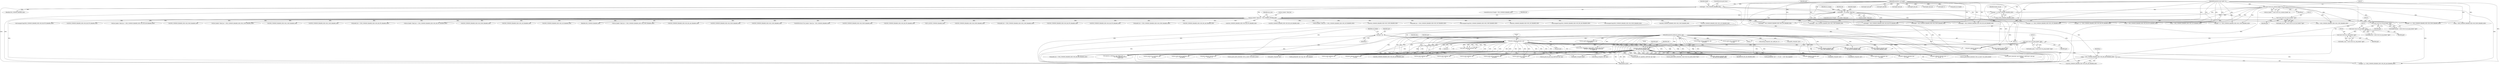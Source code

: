 digraph "0_tcpdump_3b32029db354cbc875127869d9b12a9addc75b50@pointer" {
"1000658" [label="(Call,p + (ISIS_COMMON_HEADER_SIZE+ISIS_IIH_LAN_HEADER_SIZE))"];
"1000154" [label="(MethodParameterIn,const uint8_t *p)"];
"1000196" [label="(Call,(const struct isis_common_header *)p)"];
"1000323" [label="(Call,isis_header->fixed_len < ISIS_COMMON_HEADER_SIZE)"];
"1000304" [label="(Call,length < isis_header->fixed_len)"];
"1000203" [label="(Call,length < ISIS_COMMON_HEADER_SIZE)"];
"1000155" [label="(MethodParameterIn,u_int length)"];
"1000644" [label="(Call,print_unknown_data(ndo, pptr, \"\n\t  \", ISIS_IIH_LAN_HEADER_SIZE))"];
"1000492" [label="(Call,print_unknown_data(ndo, optr, \"\n\t\", 8))"];
"1000153" [label="(MethodParameterIn,netdissect_options *ndo)"];
"1000191" [label="(Call,optr = p)"];
"1000234" [label="(Call,(const struct isis_psnp_header *)pptr)"];
"1000229" [label="(Call,(const struct isis_csnp_header *)pptr)"];
"1000224" [label="(Call,(const struct isis_lsp_header *)pptr)"];
"1000219" [label="(Call,(const struct isis_iih_ptp_header *)pptr)"];
"1000214" [label="(Call,(const struct isis_iih_lan_header *)pptr)"];
"1000207" [label="(Call,pptr = p+(ISIS_COMMON_HEADER_SIZE))"];
"1000203" [label="(Call,length < ISIS_COMMON_HEADER_SIZE)"];
"1000312" [label="(Identifier,ndo)"];
"1001189" [label="(Call,p + (ISIS_COMMON_HEADER_SIZE+ISIS_CSNP_HEADER_SIZE))"];
"1000739" [label="(Call,length=pdu_len)"];
"1000232" [label="(Call,header_psnp = (const struct isis_psnp_header *)pptr)"];
"1000524" [label="(Call,ISIS_COMMON_HEADER_SIZE+ISIS_IIH_LAN_HEADER_SIZE)"];
"1000331" [label="(Identifier,ndo)"];
"1001182" [label="(Call,packet_len -= (ISIS_COMMON_HEADER_SIZE+ISIS_CSNP_HEADER_SIZE))"];
"1000646" [label="(Identifier,pptr)"];
"1000644" [label="(Call,print_unknown_data(ndo, pptr, \"\n\t  \", ISIS_IIH_LAN_HEADER_SIZE))"];
"1000648" [label="(Identifier,ISIS_IIH_LAN_HEADER_SIZE)"];
"1000204" [label="(Identifier,length)"];
"1000192" [label="(Identifier,optr)"];
"1001175" [label="(Call,print_unknown_data(ndo, pptr, \"\n\t  \", ISIS_CSNP_HEADER_SIZE))"];
"1000213" [label="(Identifier,header_iih_lan)"];
"1000194" [label="(Call,isis_header = (const struct isis_common_header *)p)"];
"1000799" [label="(Call,ISIS_COMMON_HEADER_SIZE+ISIS_IIH_PTP_HEADER_SIZE)"];
"1000509" [label="(Call,ISIS_COMMON_HEADER_SIZE+ISIS_IIH_LAN_HEADER_SIZE)"];
"1003083" [label="(MethodReturn,RET)"];
"1000792" [label="(Call,ISIS_COMMON_HEADER_SIZE+ISIS_IIH_PTP_HEADER_SIZE)"];
"1000832" [label="(Call,length < ISIS_COMMON_HEADER_SIZE+ISIS_LSP_HEADER_SIZE)"];
"1001077" [label="(Call,ISIS_COMMON_HEADER_SIZE+ISIS_CSNP_HEADER_SIZE)"];
"1001295" [label="(Call,print_unknown_data(ndo, pptr, \"\n\t  \", ISIS_PSNP_HEADER_SIZE))"];
"1000658" [label="(Call,p + (ISIS_COMMON_HEADER_SIZE+ISIS_IIH_LAN_HEADER_SIZE))"];
"1000492" [label="(Call,print_unknown_data(ndo, optr, \"\n\t\", 8))"];
"1002324" [label="(Call,ipaddr_string(ndo, tptr))"];
"1000797" [label="(Call,p + (ISIS_COMMON_HEADER_SIZE+ISIS_IIH_PTP_HEADER_SIZE))"];
"1000495" [label="(Literal,\"\n\t\")"];
"1002342" [label="(Call,fn_printzp(ndo, tptr, tmp, ndo->ndo_snapend))"];
"1001798" [label="(Call,isis_print_extd_ip_reach(ndo, tptr, \"\n\t      \", AF_INET))"];
"1000195" [label="(Identifier,isis_header)"];
"1000224" [label="(Call,(const struct isis_lsp_header *)pptr)"];
"1000666" [label="(Call,isis_header->fixed_len != (ISIS_COMMON_HEADER_SIZE+ISIS_IIH_PTP_HEADER_SIZE))"];
"1001311" [label="(Call,ISIS_COMMON_HEADER_SIZE+ISIS_PSNP_HEADER_SIZE)"];
"1001571" [label="(Call,isis_print_ext_is_reach(ndo, tptr, \"\n\t      \", tlv_type))"];
"1001049" [label="(Call,p + (ISIS_COMMON_HEADER_SIZE+ISIS_LSP_HEADER_SIZE))"];
"1000156" [label="(Block,)"];
"1001304" [label="(Call,ISIS_COMMON_HEADER_SIZE+ISIS_PSNP_HEADER_SIZE)"];
"1001226" [label="(Call,length < ISIS_COMMON_HEADER_SIZE+ISIS_PSNP_HEADER_SIZE)"];
"1001302" [label="(Call,packet_len -= (ISIS_COMMON_HEADER_SIZE+ISIS_PSNP_HEADER_SIZE))"];
"1002995" [label="(Call,print_unknown_data(ndo, tptr, \"\n\t\t\", tmp))"];
"1000196" [label="(Call,(const struct isis_common_header *)p)"];
"1000155" [label="(MethodParameterIn,u_int length)"];
"1000493" [label="(Identifier,ndo)"];
"1001047" [label="(Call,pptr = p + (ISIS_COMMON_HEADER_SIZE+ISIS_LSP_HEADER_SIZE))"];
"1000344" [label="(Identifier,max_area)"];
"1000535" [label="(Call,ISIS_COMMON_HEADER_SIZE+ISIS_IIH_LAN_HEADER_SIZE)"];
"1000806" [label="(Call,isis_header->fixed_len != (ISIS_COMMON_HEADER_SIZE+ISIS_LSP_HEADER_SIZE))"];
"1000643" [label="(Call,!print_unknown_data(ndo, pptr, \"\n\t  \", ISIS_IIH_LAN_HEADER_SIZE))"];
"1000206" [label="(ControlStructure,goto trunc;)"];
"1001933" [label="(Call,fn_printzp(ndo, tptr + 1, tlv_len - 1, ndo->ndo_snapend))"];
"1001843" [label="(Call,isis_print_mtid(ndo, tptr, \"\n\t      \"))"];
"1002653" [label="(Call,isis_print_mtid(ndo, tptr, \"\n\t      \"))"];
"1000207" [label="(Call,pptr = p+(ISIS_COMMON_HEADER_SIZE))"];
"1001739" [label="(Call,isis_print_tlv_ip_reach(ndo, pptr, \"\n\t      \", tlv_len))"];
"1000660" [label="(Call,ISIS_COMMON_HEADER_SIZE+ISIS_IIH_LAN_HEADER_SIZE)"];
"1001984" [label="(Call,signature_verify(ndo, optr, length, tptr + 1,\n                                            isis_clear_checksum_lifetime,\n                                            header_lsp))"];
"1001191" [label="(Call,ISIS_COMMON_HEADER_SIZE+ISIS_CSNP_HEADER_SIZE)"];
"1002790" [label="(Call,print_unknown_data(ndo, tptr, \"\n\t      \", tlv_len - 1))"];
"1001042" [label="(Call,packet_len -= (ISIS_COMMON_HEADER_SIZE+ISIS_LSP_HEADER_SIZE))"];
"1001684" [label="(Call,isis_print_metric_block(ndo, &tlv_is_reach->isis_metric_block))"];
"1002920" [label="(Call,isonsap_string(ndo, tptr, prefix_len / 2))"];
"1001075" [label="(Call,(unsigned long)(ISIS_COMMON_HEADER_SIZE+ISIS_CSNP_HEADER_SIZE))"];
"1001271" [label="(Call,length=pdu_len)"];
"1002441" [label="(Call,ipaddr_string(ndo, tptr))"];
"1000834" [label="(Call,ISIS_COMMON_HEADER_SIZE+ISIS_LSP_HEADER_SIZE)"];
"1000305" [label="(Identifier,length)"];
"1000651" [label="(Call,packet_len -= (ISIS_COMMON_HEADER_SIZE+ISIS_IIH_LAN_HEADER_SIZE))"];
"1000645" [label="(Identifier,ndo)"];
"1000153" [label="(MethodParameterIn,netdissect_options *ndo)"];
"1000221" [label="(Identifier,pptr)"];
"1000522" [label="(Call,(unsigned long)(ISIS_COMMON_HEADER_SIZE+ISIS_IIH_LAN_HEADER_SIZE))"];
"1001215" [label="(Call,(unsigned long)(ISIS_COMMON_HEADER_SIZE+ISIS_PSNP_HEADER_SIZE))"];
"1000915" [label="(Call,osi_print_cksum(ndo, (const uint8_t *)header_lsp->lsp_id,\n                        EXTRACT_16BITS(header_lsp->checksum),\n                        12, length-12))"];
"1001035" [label="(Call,print_unknown_data(ndo, pptr, \"\n\t  \", ISIS_LSP_HEADER_SIZE))"];
"1001088" [label="(Call,ISIS_COMMON_HEADER_SIZE+ISIS_CSNP_HEADER_SIZE)"];
"1000810" [label="(Call,ISIS_COMMON_HEADER_SIZE+ISIS_LSP_HEADER_SIZE)"];
"1003035" [label="(Call,print_unknown_data(ndo, pptr, \"\n\t      \", tlv_len))"];
"1000217" [label="(Call,header_iih_ptp = (const struct isis_iih_ptp_header *)pptr)"];
"1000683" [label="(Call,(unsigned long)(ISIS_COMMON_HEADER_SIZE+ISIS_IIH_PTP_HEADER_SIZE))"];
"1000303" [label="(ControlStructure,if (length < isis_header->fixed_len))"];
"1001755" [label="(Call,isis_print_extd_ip_reach(ndo, tptr, \"\n\t      \", AF_INET))"];
"1002242" [label="(Call,isis_print_mt_port_cap_subtlv(ndo, tptr, tmp))"];
"1001333" [label="(Call,print_unknown_data(ndo, pptr, \"\n\t  \", length))"];
"1000653" [label="(Call,ISIS_COMMON_HEADER_SIZE+ISIS_IIH_LAN_HEADER_SIZE)"];
"1000154" [label="(MethodParameterIn,const uint8_t *p)"];
"1000226" [label="(Identifier,pptr)"];
"1000236" [label="(Identifier,pptr)"];
"1000795" [label="(Call,pptr = p + (ISIS_COMMON_HEADER_SIZE+ISIS_IIH_PTP_HEADER_SIZE))"];
"1000191" [label="(Call,optr = p)"];
"1000219" [label="(Call,(const struct isis_iih_ptp_header *)pptr)"];
"1000202" [label="(ControlStructure,if (length < ISIS_COMMON_HEADER_SIZE))"];
"1002414" [label="(Call,ipaddr_string(ndo, tptr))"];
"1000670" [label="(Call,ISIS_COMMON_HEADER_SIZE+ISIS_IIH_PTP_HEADER_SIZE)"];
"1001900" [label="(Call,ip6addr_string(ndo, tptr))"];
"1000505" [label="(Call,isis_header->fixed_len != (ISIS_COMMON_HEADER_SIZE+ISIS_IIH_LAN_HEADER_SIZE))"];
"1000659" [label="(Identifier,p)"];
"1001202" [label="(Call,ISIS_COMMON_HEADER_SIZE+ISIS_PSNP_HEADER_SIZE)"];
"1002576" [label="(Call,tptr-optr)"];
"1001058" [label="(Call,isis_header->fixed_len != (ISIS_COMMON_HEADER_SIZE+ISIS_CSNP_HEADER_SIZE))"];
"1000229" [label="(Call,(const struct isis_csnp_header *)pptr)"];
"1000222" [label="(Call,header_lsp = (const struct isis_lsp_header *)pptr)"];
"1000198" [label="(Identifier,p)"];
"1001062" [label="(Call,ISIS_COMMON_HEADER_SIZE+ISIS_CSNP_HEADER_SIZE)"];
"1002055" [label="(Call,print_unknown_data(ndo, tptr + 1, \"\n\t\t  \", tlv_len - 1))"];
"1000231" [label="(Identifier,pptr)"];
"1000656" [label="(Call,pptr = p + (ISIS_COMMON_HEADER_SIZE+ISIS_IIH_LAN_HEADER_SIZE))"];
"1001722" [label="(Call,isis_print_metric_block(ndo, &tlv_es_reach->isis_metric_block))"];
"1000208" [label="(Identifier,pptr)"];
"1002571" [label="(Call,osi_print_cksum(ndo, optr, EXTRACT_16BITS(tptr), tptr-optr,\n                length))"];
"1001427" [label="(Call,isonsap_string(ndo, tptr, alen))"];
"1000533" [label="(Call,length < ISIS_COMMON_HEADER_SIZE+ISIS_IIH_LAN_HEADER_SIZE)"];
"1000790" [label="(Call,packet_len -= (ISIS_COMMON_HEADER_SIZE+ISIS_IIH_PTP_HEADER_SIZE))"];
"1000234" [label="(Call,(const struct isis_psnp_header *)pptr)"];
"1000306" [label="(Call,isis_header->fixed_len)"];
"1000209" [label="(Call,p+(ISIS_COMMON_HEADER_SIZE))"];
"1001866" [label="(Call,isis_print_extd_ip_reach(ndo, tptr, \"\n\t      \", AF_INET6))"];
"1000494" [label="(Identifier,optr)"];
"1001187" [label="(Call,pptr = p + (ISIS_COMMON_HEADER_SIZE+ISIS_CSNP_HEADER_SIZE))"];
"1001307" [label="(Call,pptr = p + (ISIS_COMMON_HEADER_SIZE+ISIS_PSNP_HEADER_SIZE))"];
"1001044" [label="(Call,ISIS_COMMON_HEADER_SIZE+ISIS_LSP_HEADER_SIZE)"];
"1001051" [label="(Call,ISIS_COMMON_HEADER_SIZE+ISIS_LSP_HEADER_SIZE)"];
"1000887" [label="(Call,length=pdu_len)"];
"1000496" [label="(Literal,8)"];
"1000193" [label="(Identifier,p)"];
"1002287" [label="(Call,isis_print_mt_capability_subtlv(ndo, tptr, tmp))"];
"1000592" [label="(Call,length=pdu_len)"];
"1001131" [label="(Call,length=pdu_len)"];
"1000327" [label="(Identifier,ISIS_COMMON_HEADER_SIZE)"];
"1001198" [label="(Call,isis_header->fixed_len != (ISIS_COMMON_HEADER_SIZE+ISIS_PSNP_HEADER_SIZE))"];
"1000205" [label="(Identifier,ISIS_COMMON_HEADER_SIZE)"];
"1000927" [label="(Call,length-12)"];
"1002860" [label="(Call,isis_print_metric_block(ndo, (const struct isis_metric_block *)tptr))"];
"1000216" [label="(Identifier,pptr)"];
"1003018" [label="(Call,print_unknown_data(ndo, pptr, \"\n\t\t\", tlv_len))"];
"1000324" [label="(Call,isis_header->fixed_len)"];
"1001309" [label="(Call,p + (ISIS_COMMON_HEADER_SIZE+ISIS_PSNP_HEADER_SIZE))"];
"1000647" [label="(Literal,\"\n\t  \")"];
"1000323" [label="(Call,isis_header->fixed_len < ISIS_COMMON_HEADER_SIZE)"];
"1001217" [label="(Call,ISIS_COMMON_HEADER_SIZE+ISIS_PSNP_HEADER_SIZE)"];
"1000325" [label="(Identifier,isis_header)"];
"1001184" [label="(Call,ISIS_COMMON_HEADER_SIZE+ISIS_CSNP_HEADER_SIZE)"];
"1000491" [label="(Call,!print_unknown_data(ndo, optr, \"\n\t\", 8))"];
"1000322" [label="(ControlStructure,if (isis_header->fixed_len < ISIS_COMMON_HEADER_SIZE))"];
"1001086" [label="(Call,length < ISIS_COMMON_HEADER_SIZE+ISIS_CSNP_HEADER_SIZE)"];
"1001775" [label="(Call,isis_print_mtid(ndo, tptr, \"\n\t      \"))"];
"1000685" [label="(Call,ISIS_COMMON_HEADER_SIZE+ISIS_IIH_PTP_HEADER_SIZE)"];
"1000338" [label="(Call,(u_int)ISIS_COMMON_HEADER_SIZE)"];
"1000227" [label="(Call,header_csnp = (const struct isis_csnp_header *)pptr)"];
"1001228" [label="(Call,ISIS_COMMON_HEADER_SIZE+ISIS_PSNP_HEADER_SIZE)"];
"1000212" [label="(Call,header_iih_lan = (const struct isis_iih_lan_header *)pptr)"];
"1000304" [label="(Call,length < isis_header->fixed_len)"];
"1000694" [label="(Call,length < ISIS_COMMON_HEADER_SIZE+ISIS_IIH_PTP_HEADER_SIZE)"];
"1000188" [label="(Call,packet_len=length)"];
"1001543" [label="(Call,isis_print_mtid(ndo, tptr, \"\n\t      \"))"];
"1001627" [label="(Call,isis_print_ext_is_reach(ndo, tptr, \"\n\t      \", tlv_type))"];
"1002303" [label="(Call,ipaddr_string(ndo, pptr))"];
"1000783" [label="(Call,print_unknown_data(ndo, pptr, \"\n\t  \", ISIS_IIH_PTP_HEADER_SIZE))"];
"1000214" [label="(Call,(const struct isis_iih_lan_header *)pptr)"];
"1000696" [label="(Call,ISIS_COMMON_HEADER_SIZE+ISIS_IIH_PTP_HEADER_SIZE)"];
"1001823" [label="(Call,isis_print_extd_ip_reach(ndo, tptr, \"\n\t      \", AF_INET6))"];
"1001598" [label="(Call,isis_print_ext_is_reach(ndo, tptr, \"\n\t      \", tlv_type))"];
"1000658" -> "1000656"  [label="AST: "];
"1000658" -> "1000660"  [label="CFG: "];
"1000659" -> "1000658"  [label="AST: "];
"1000660" -> "1000658"  [label="AST: "];
"1000656" -> "1000658"  [label="CFG: "];
"1000658" -> "1003083"  [label="DDG: "];
"1000658" -> "1003083"  [label="DDG: "];
"1000154" -> "1000658"  [label="DDG: "];
"1000196" -> "1000658"  [label="DDG: "];
"1000323" -> "1000658"  [label="DDG: "];
"1000644" -> "1000658"  [label="DDG: "];
"1000154" -> "1000152"  [label="AST: "];
"1000154" -> "1003083"  [label="DDG: "];
"1000154" -> "1000191"  [label="DDG: "];
"1000154" -> "1000196"  [label="DDG: "];
"1000154" -> "1000207"  [label="DDG: "];
"1000154" -> "1000209"  [label="DDG: "];
"1000154" -> "1000656"  [label="DDG: "];
"1000154" -> "1000795"  [label="DDG: "];
"1000154" -> "1000797"  [label="DDG: "];
"1000154" -> "1001047"  [label="DDG: "];
"1000154" -> "1001049"  [label="DDG: "];
"1000154" -> "1001187"  [label="DDG: "];
"1000154" -> "1001189"  [label="DDG: "];
"1000154" -> "1001307"  [label="DDG: "];
"1000154" -> "1001309"  [label="DDG: "];
"1000196" -> "1000194"  [label="AST: "];
"1000196" -> "1000198"  [label="CFG: "];
"1000197" -> "1000196"  [label="AST: "];
"1000198" -> "1000196"  [label="AST: "];
"1000194" -> "1000196"  [label="CFG: "];
"1000196" -> "1003083"  [label="DDG: "];
"1000196" -> "1000194"  [label="DDG: "];
"1000196" -> "1000207"  [label="DDG: "];
"1000196" -> "1000209"  [label="DDG: "];
"1000196" -> "1000656"  [label="DDG: "];
"1000196" -> "1000795"  [label="DDG: "];
"1000196" -> "1000797"  [label="DDG: "];
"1000196" -> "1001047"  [label="DDG: "];
"1000196" -> "1001049"  [label="DDG: "];
"1000196" -> "1001187"  [label="DDG: "];
"1000196" -> "1001189"  [label="DDG: "];
"1000196" -> "1001307"  [label="DDG: "];
"1000196" -> "1001309"  [label="DDG: "];
"1000323" -> "1000322"  [label="AST: "];
"1000323" -> "1000327"  [label="CFG: "];
"1000324" -> "1000323"  [label="AST: "];
"1000327" -> "1000323"  [label="AST: "];
"1000331" -> "1000323"  [label="CFG: "];
"1000344" -> "1000323"  [label="CFG: "];
"1000323" -> "1003083"  [label="DDG: "];
"1000323" -> "1003083"  [label="DDG: "];
"1000323" -> "1003083"  [label="DDG: "];
"1000304" -> "1000323"  [label="DDG: "];
"1000203" -> "1000323"  [label="DDG: "];
"1000323" -> "1000338"  [label="DDG: "];
"1000323" -> "1000505"  [label="DDG: "];
"1000323" -> "1000505"  [label="DDG: "];
"1000323" -> "1000509"  [label="DDG: "];
"1000323" -> "1000522"  [label="DDG: "];
"1000323" -> "1000524"  [label="DDG: "];
"1000323" -> "1000533"  [label="DDG: "];
"1000323" -> "1000535"  [label="DDG: "];
"1000323" -> "1000651"  [label="DDG: "];
"1000323" -> "1000653"  [label="DDG: "];
"1000323" -> "1000656"  [label="DDG: "];
"1000323" -> "1000660"  [label="DDG: "];
"1000323" -> "1000666"  [label="DDG: "];
"1000323" -> "1000666"  [label="DDG: "];
"1000323" -> "1000670"  [label="DDG: "];
"1000323" -> "1000683"  [label="DDG: "];
"1000323" -> "1000685"  [label="DDG: "];
"1000323" -> "1000694"  [label="DDG: "];
"1000323" -> "1000696"  [label="DDG: "];
"1000323" -> "1000790"  [label="DDG: "];
"1000323" -> "1000792"  [label="DDG: "];
"1000323" -> "1000795"  [label="DDG: "];
"1000323" -> "1000797"  [label="DDG: "];
"1000323" -> "1000799"  [label="DDG: "];
"1000323" -> "1000806"  [label="DDG: "];
"1000323" -> "1000806"  [label="DDG: "];
"1000323" -> "1000810"  [label="DDG: "];
"1000323" -> "1000832"  [label="DDG: "];
"1000323" -> "1000834"  [label="DDG: "];
"1000323" -> "1001042"  [label="DDG: "];
"1000323" -> "1001044"  [label="DDG: "];
"1000323" -> "1001047"  [label="DDG: "];
"1000323" -> "1001049"  [label="DDG: "];
"1000323" -> "1001051"  [label="DDG: "];
"1000323" -> "1001058"  [label="DDG: "];
"1000323" -> "1001058"  [label="DDG: "];
"1000323" -> "1001062"  [label="DDG: "];
"1000323" -> "1001075"  [label="DDG: "];
"1000323" -> "1001077"  [label="DDG: "];
"1000323" -> "1001086"  [label="DDG: "];
"1000323" -> "1001088"  [label="DDG: "];
"1000323" -> "1001182"  [label="DDG: "];
"1000323" -> "1001184"  [label="DDG: "];
"1000323" -> "1001187"  [label="DDG: "];
"1000323" -> "1001189"  [label="DDG: "];
"1000323" -> "1001191"  [label="DDG: "];
"1000323" -> "1001198"  [label="DDG: "];
"1000323" -> "1001198"  [label="DDG: "];
"1000323" -> "1001202"  [label="DDG: "];
"1000323" -> "1001215"  [label="DDG: "];
"1000323" -> "1001217"  [label="DDG: "];
"1000323" -> "1001226"  [label="DDG: "];
"1000323" -> "1001228"  [label="DDG: "];
"1000323" -> "1001302"  [label="DDG: "];
"1000323" -> "1001304"  [label="DDG: "];
"1000323" -> "1001307"  [label="DDG: "];
"1000323" -> "1001309"  [label="DDG: "];
"1000323" -> "1001311"  [label="DDG: "];
"1000304" -> "1000303"  [label="AST: "];
"1000304" -> "1000306"  [label="CFG: "];
"1000305" -> "1000304"  [label="AST: "];
"1000306" -> "1000304"  [label="AST: "];
"1000312" -> "1000304"  [label="CFG: "];
"1000325" -> "1000304"  [label="CFG: "];
"1000304" -> "1003083"  [label="DDG: "];
"1000304" -> "1003083"  [label="DDG: "];
"1000304" -> "1003083"  [label="DDG: "];
"1000203" -> "1000304"  [label="DDG: "];
"1000155" -> "1000304"  [label="DDG: "];
"1000304" -> "1000533"  [label="DDG: "];
"1000304" -> "1000694"  [label="DDG: "];
"1000304" -> "1000832"  [label="DDG: "];
"1000304" -> "1001086"  [label="DDG: "];
"1000304" -> "1001226"  [label="DDG: "];
"1000304" -> "1001333"  [label="DDG: "];
"1000203" -> "1000202"  [label="AST: "];
"1000203" -> "1000205"  [label="CFG: "];
"1000204" -> "1000203"  [label="AST: "];
"1000205" -> "1000203"  [label="AST: "];
"1000206" -> "1000203"  [label="CFG: "];
"1000208" -> "1000203"  [label="CFG: "];
"1000203" -> "1003083"  [label="DDG: "];
"1000203" -> "1003083"  [label="DDG: "];
"1000203" -> "1003083"  [label="DDG: "];
"1000155" -> "1000203"  [label="DDG: "];
"1000203" -> "1000207"  [label="DDG: "];
"1000203" -> "1000209"  [label="DDG: "];
"1000155" -> "1000152"  [label="AST: "];
"1000155" -> "1003083"  [label="DDG: "];
"1000155" -> "1000188"  [label="DDG: "];
"1000155" -> "1000533"  [label="DDG: "];
"1000155" -> "1000592"  [label="DDG: "];
"1000155" -> "1000694"  [label="DDG: "];
"1000155" -> "1000739"  [label="DDG: "];
"1000155" -> "1000832"  [label="DDG: "];
"1000155" -> "1000887"  [label="DDG: "];
"1000155" -> "1000927"  [label="DDG: "];
"1000155" -> "1001086"  [label="DDG: "];
"1000155" -> "1001131"  [label="DDG: "];
"1000155" -> "1001226"  [label="DDG: "];
"1000155" -> "1001271"  [label="DDG: "];
"1000155" -> "1001333"  [label="DDG: "];
"1000155" -> "1001984"  [label="DDG: "];
"1000155" -> "1002571"  [label="DDG: "];
"1000644" -> "1000643"  [label="AST: "];
"1000644" -> "1000648"  [label="CFG: "];
"1000645" -> "1000644"  [label="AST: "];
"1000646" -> "1000644"  [label="AST: "];
"1000647" -> "1000644"  [label="AST: "];
"1000648" -> "1000644"  [label="AST: "];
"1000643" -> "1000644"  [label="CFG: "];
"1000644" -> "1003083"  [label="DDG: "];
"1000644" -> "1003083"  [label="DDG: "];
"1000644" -> "1003083"  [label="DDG: "];
"1000644" -> "1000643"  [label="DDG: "];
"1000644" -> "1000643"  [label="DDG: "];
"1000644" -> "1000643"  [label="DDG: "];
"1000644" -> "1000643"  [label="DDG: "];
"1000492" -> "1000644"  [label="DDG: "];
"1000153" -> "1000644"  [label="DDG: "];
"1000234" -> "1000644"  [label="DDG: "];
"1000644" -> "1000651"  [label="DDG: "];
"1000644" -> "1000653"  [label="DDG: "];
"1000644" -> "1000656"  [label="DDG: "];
"1000644" -> "1000660"  [label="DDG: "];
"1000644" -> "1001427"  [label="DDG: "];
"1000644" -> "1001543"  [label="DDG: "];
"1000644" -> "1001598"  [label="DDG: "];
"1000644" -> "1001627"  [label="DDG: "];
"1000644" -> "1001684"  [label="DDG: "];
"1000644" -> "1001722"  [label="DDG: "];
"1000644" -> "1001739"  [label="DDG: "];
"1000644" -> "1001755"  [label="DDG: "];
"1000644" -> "1001775"  [label="DDG: "];
"1000644" -> "1001823"  [label="DDG: "];
"1000644" -> "1001843"  [label="DDG: "];
"1000644" -> "1001900"  [label="DDG: "];
"1000644" -> "1001933"  [label="DDG: "];
"1000644" -> "1001984"  [label="DDG: "];
"1000644" -> "1002055"  [label="DDG: "];
"1000644" -> "1002242"  [label="DDG: "];
"1000644" -> "1002287"  [label="DDG: "];
"1000644" -> "1002303"  [label="DDG: "];
"1000644" -> "1002324"  [label="DDG: "];
"1000644" -> "1002342"  [label="DDG: "];
"1000644" -> "1002414"  [label="DDG: "];
"1000644" -> "1002571"  [label="DDG: "];
"1000644" -> "1002653"  [label="DDG: "];
"1000644" -> "1002790"  [label="DDG: "];
"1000644" -> "1002860"  [label="DDG: "];
"1000644" -> "1002995"  [label="DDG: "];
"1000644" -> "1003018"  [label="DDG: "];
"1000644" -> "1003035"  [label="DDG: "];
"1000492" -> "1000491"  [label="AST: "];
"1000492" -> "1000496"  [label="CFG: "];
"1000493" -> "1000492"  [label="AST: "];
"1000494" -> "1000492"  [label="AST: "];
"1000495" -> "1000492"  [label="AST: "];
"1000496" -> "1000492"  [label="AST: "];
"1000491" -> "1000492"  [label="CFG: "];
"1000492" -> "1003083"  [label="DDG: "];
"1000492" -> "1003083"  [label="DDG: "];
"1000492" -> "1000491"  [label="DDG: "];
"1000492" -> "1000491"  [label="DDG: "];
"1000492" -> "1000491"  [label="DDG: "];
"1000492" -> "1000491"  [label="DDG: "];
"1000153" -> "1000492"  [label="DDG: "];
"1000191" -> "1000492"  [label="DDG: "];
"1000492" -> "1000783"  [label="DDG: "];
"1000492" -> "1000915"  [label="DDG: "];
"1000492" -> "1001175"  [label="DDG: "];
"1000492" -> "1001295"  [label="DDG: "];
"1000492" -> "1001333"  [label="DDG: "];
"1000492" -> "1001427"  [label="DDG: "];
"1000492" -> "1001543"  [label="DDG: "];
"1000492" -> "1001598"  [label="DDG: "];
"1000492" -> "1001627"  [label="DDG: "];
"1000492" -> "1001684"  [label="DDG: "];
"1000492" -> "1001722"  [label="DDG: "];
"1000492" -> "1001739"  [label="DDG: "];
"1000492" -> "1001755"  [label="DDG: "];
"1000492" -> "1001775"  [label="DDG: "];
"1000492" -> "1001823"  [label="DDG: "];
"1000492" -> "1001843"  [label="DDG: "];
"1000492" -> "1001900"  [label="DDG: "];
"1000492" -> "1001933"  [label="DDG: "];
"1000492" -> "1001984"  [label="DDG: "];
"1000492" -> "1001984"  [label="DDG: "];
"1000492" -> "1002055"  [label="DDG: "];
"1000492" -> "1002242"  [label="DDG: "];
"1000492" -> "1002287"  [label="DDG: "];
"1000492" -> "1002303"  [label="DDG: "];
"1000492" -> "1002324"  [label="DDG: "];
"1000492" -> "1002342"  [label="DDG: "];
"1000492" -> "1002414"  [label="DDG: "];
"1000492" -> "1002571"  [label="DDG: "];
"1000492" -> "1002576"  [label="DDG: "];
"1000492" -> "1002653"  [label="DDG: "];
"1000492" -> "1002790"  [label="DDG: "];
"1000492" -> "1002860"  [label="DDG: "];
"1000492" -> "1002995"  [label="DDG: "];
"1000492" -> "1003018"  [label="DDG: "];
"1000492" -> "1003035"  [label="DDG: "];
"1000153" -> "1000152"  [label="AST: "];
"1000153" -> "1003083"  [label="DDG: "];
"1000153" -> "1000783"  [label="DDG: "];
"1000153" -> "1000915"  [label="DDG: "];
"1000153" -> "1001035"  [label="DDG: "];
"1000153" -> "1001175"  [label="DDG: "];
"1000153" -> "1001295"  [label="DDG: "];
"1000153" -> "1001333"  [label="DDG: "];
"1000153" -> "1001427"  [label="DDG: "];
"1000153" -> "1001543"  [label="DDG: "];
"1000153" -> "1001571"  [label="DDG: "];
"1000153" -> "1001598"  [label="DDG: "];
"1000153" -> "1001627"  [label="DDG: "];
"1000153" -> "1001684"  [label="DDG: "];
"1000153" -> "1001722"  [label="DDG: "];
"1000153" -> "1001739"  [label="DDG: "];
"1000153" -> "1001755"  [label="DDG: "];
"1000153" -> "1001775"  [label="DDG: "];
"1000153" -> "1001798"  [label="DDG: "];
"1000153" -> "1001823"  [label="DDG: "];
"1000153" -> "1001843"  [label="DDG: "];
"1000153" -> "1001866"  [label="DDG: "];
"1000153" -> "1001900"  [label="DDG: "];
"1000153" -> "1001933"  [label="DDG: "];
"1000153" -> "1001984"  [label="DDG: "];
"1000153" -> "1002055"  [label="DDG: "];
"1000153" -> "1002242"  [label="DDG: "];
"1000153" -> "1002287"  [label="DDG: "];
"1000153" -> "1002303"  [label="DDG: "];
"1000153" -> "1002324"  [label="DDG: "];
"1000153" -> "1002342"  [label="DDG: "];
"1000153" -> "1002414"  [label="DDG: "];
"1000153" -> "1002441"  [label="DDG: "];
"1000153" -> "1002571"  [label="DDG: "];
"1000153" -> "1002653"  [label="DDG: "];
"1000153" -> "1002790"  [label="DDG: "];
"1000153" -> "1002860"  [label="DDG: "];
"1000153" -> "1002920"  [label="DDG: "];
"1000153" -> "1002995"  [label="DDG: "];
"1000153" -> "1003018"  [label="DDG: "];
"1000153" -> "1003035"  [label="DDG: "];
"1000191" -> "1000156"  [label="AST: "];
"1000191" -> "1000193"  [label="CFG: "];
"1000192" -> "1000191"  [label="AST: "];
"1000193" -> "1000191"  [label="AST: "];
"1000195" -> "1000191"  [label="CFG: "];
"1000191" -> "1003083"  [label="DDG: "];
"1000191" -> "1001984"  [label="DDG: "];
"1000191" -> "1002576"  [label="DDG: "];
"1000234" -> "1000232"  [label="AST: "];
"1000234" -> "1000236"  [label="CFG: "];
"1000235" -> "1000234"  [label="AST: "];
"1000236" -> "1000234"  [label="AST: "];
"1000232" -> "1000234"  [label="CFG: "];
"1000234" -> "1003083"  [label="DDG: "];
"1000234" -> "1000232"  [label="DDG: "];
"1000229" -> "1000234"  [label="DDG: "];
"1000234" -> "1000783"  [label="DDG: "];
"1000234" -> "1001035"  [label="DDG: "];
"1000234" -> "1001175"  [label="DDG: "];
"1000234" -> "1001295"  [label="DDG: "];
"1000234" -> "1001333"  [label="DDG: "];
"1000229" -> "1000227"  [label="AST: "];
"1000229" -> "1000231"  [label="CFG: "];
"1000230" -> "1000229"  [label="AST: "];
"1000231" -> "1000229"  [label="AST: "];
"1000227" -> "1000229"  [label="CFG: "];
"1000229" -> "1000227"  [label="DDG: "];
"1000224" -> "1000229"  [label="DDG: "];
"1000224" -> "1000222"  [label="AST: "];
"1000224" -> "1000226"  [label="CFG: "];
"1000225" -> "1000224"  [label="AST: "];
"1000226" -> "1000224"  [label="AST: "];
"1000222" -> "1000224"  [label="CFG: "];
"1000224" -> "1000222"  [label="DDG: "];
"1000219" -> "1000224"  [label="DDG: "];
"1000219" -> "1000217"  [label="AST: "];
"1000219" -> "1000221"  [label="CFG: "];
"1000220" -> "1000219"  [label="AST: "];
"1000221" -> "1000219"  [label="AST: "];
"1000217" -> "1000219"  [label="CFG: "];
"1000219" -> "1000217"  [label="DDG: "];
"1000214" -> "1000219"  [label="DDG: "];
"1000214" -> "1000212"  [label="AST: "];
"1000214" -> "1000216"  [label="CFG: "];
"1000215" -> "1000214"  [label="AST: "];
"1000216" -> "1000214"  [label="AST: "];
"1000212" -> "1000214"  [label="CFG: "];
"1000214" -> "1000212"  [label="DDG: "];
"1000207" -> "1000214"  [label="DDG: "];
"1000207" -> "1000156"  [label="AST: "];
"1000207" -> "1000209"  [label="CFG: "];
"1000208" -> "1000207"  [label="AST: "];
"1000209" -> "1000207"  [label="AST: "];
"1000213" -> "1000207"  [label="CFG: "];
"1000207" -> "1003083"  [label="DDG: "];
}
